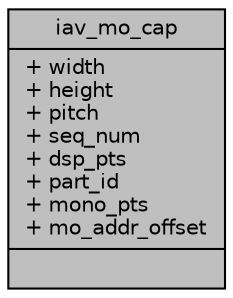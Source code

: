 digraph "iav_mo_cap"
{
 // INTERACTIVE_SVG=YES
 // LATEX_PDF_SIZE
  bgcolor="transparent";
  edge [fontname="Helvetica",fontsize="10",labelfontname="Helvetica",labelfontsize="10"];
  node [fontname="Helvetica",fontsize="10",shape=record];
  Node1 [label="{iav_mo_cap\n|+ width\l+ height\l+ pitch\l+ seq_num\l+ dsp_pts\l+ part_id\l+ mono_pts\l+ mo_addr_offset\l|}",height=0.2,width=0.4,color="black", fillcolor="grey75", style="filled", fontcolor="black",tooltip=" "];
}

